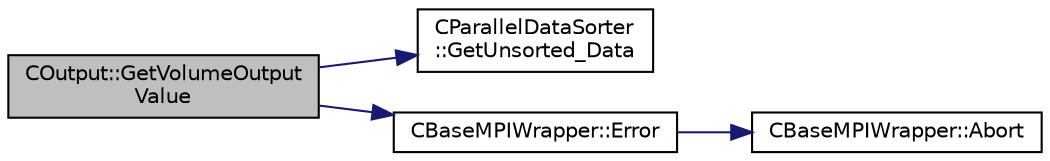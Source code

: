 digraph "COutput::GetVolumeOutputValue"
{
  edge [fontname="Helvetica",fontsize="10",labelfontname="Helvetica",labelfontsize="10"];
  node [fontname="Helvetica",fontsize="10",shape=record];
  rankdir="LR";
  Node241 [label="COutput::GetVolumeOutput\lValue",height=0.2,width=0.4,color="black", fillcolor="grey75", style="filled", fontcolor="black"];
  Node241 -> Node242 [color="midnightblue",fontsize="10",style="solid",fontname="Helvetica"];
  Node242 [label="CParallelDataSorter\l::GetUnsorted_Data",height=0.2,width=0.4,color="black", fillcolor="white", style="filled",URL="$class_c_parallel_data_sorter.html#a28115837a0624f948876110b2fb4a693"];
  Node241 -> Node243 [color="midnightblue",fontsize="10",style="solid",fontname="Helvetica"];
  Node243 [label="CBaseMPIWrapper::Error",height=0.2,width=0.4,color="black", fillcolor="white", style="filled",URL="$class_c_base_m_p_i_wrapper.html#a04457c47629bda56704e6a8804833eeb"];
  Node243 -> Node244 [color="midnightblue",fontsize="10",style="solid",fontname="Helvetica"];
  Node244 [label="CBaseMPIWrapper::Abort",height=0.2,width=0.4,color="black", fillcolor="white", style="filled",URL="$class_c_base_m_p_i_wrapper.html#a21ef5681e2acb532d345e9bab173ef07"];
}
